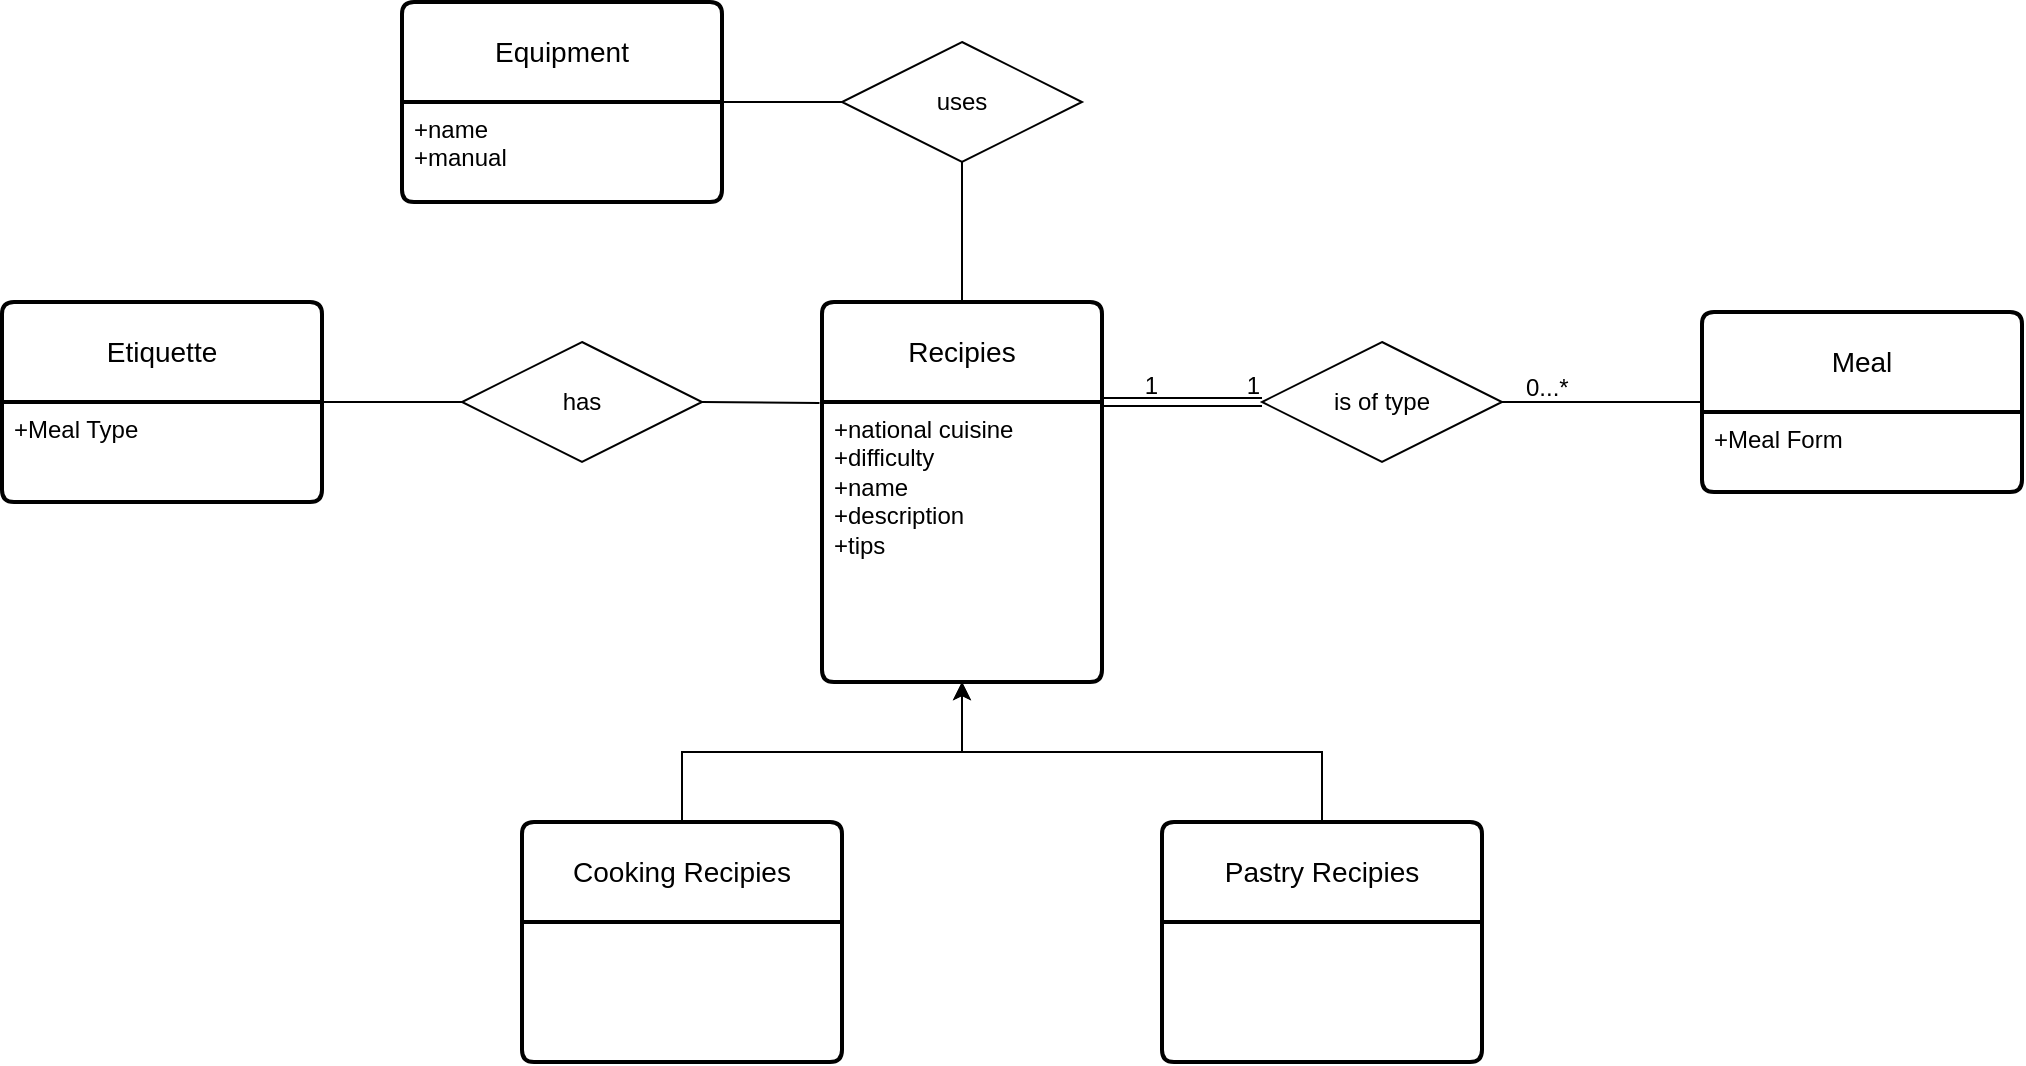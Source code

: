 <mxfile version="24.2.2" type="github">
  <diagram name="Page-1" id="VTxbm6ZFIvx-NwLl5isk">
    <mxGraphModel dx="2345" dy="1783" grid="1" gridSize="10" guides="1" tooltips="1" connect="1" arrows="1" fold="1" page="1" pageScale="1" pageWidth="827" pageHeight="1169" math="0" shadow="0">
      <root>
        <mxCell id="0" />
        <mxCell id="1" parent="0" />
        <mxCell id="XMQH14Z6CKcm3YTAraPi-1" value="Recipies" style="swimlane;childLayout=stackLayout;horizontal=1;startSize=50;horizontalStack=0;rounded=1;fontSize=14;fontStyle=0;strokeWidth=2;resizeParent=0;resizeLast=1;shadow=0;dashed=0;align=center;arcSize=4;whiteSpace=wrap;html=1;" parent="1" vertex="1">
          <mxGeometry x="180" y="-10" width="140" height="190" as="geometry" />
        </mxCell>
        <mxCell id="XMQH14Z6CKcm3YTAraPi-2" value="+national cuisine&lt;div&gt;+difficulty&lt;/div&gt;&lt;div&gt;+name&lt;/div&gt;&lt;div&gt;+description&lt;/div&gt;&lt;div&gt;+tips&lt;/div&gt;" style="align=left;strokeColor=none;fillColor=none;spacingLeft=4;fontSize=12;verticalAlign=top;resizable=0;rotatable=0;part=1;html=1;" parent="XMQH14Z6CKcm3YTAraPi-1" vertex="1">
          <mxGeometry y="50" width="140" height="140" as="geometry" />
        </mxCell>
        <mxCell id="XMQH14Z6CKcm3YTAraPi-14" style="edgeStyle=orthogonalEdgeStyle;rounded=0;orthogonalLoop=1;jettySize=auto;html=1;exitX=0.5;exitY=0;exitDx=0;exitDy=0;entryX=0.5;entryY=1;entryDx=0;entryDy=0;" parent="1" source="XMQH14Z6CKcm3YTAraPi-3" target="XMQH14Z6CKcm3YTAraPi-2" edge="1">
          <mxGeometry relative="1" as="geometry" />
        </mxCell>
        <mxCell id="XMQH14Z6CKcm3YTAraPi-3" value="Cooking Recipies" style="swimlane;childLayout=stackLayout;horizontal=1;startSize=50;horizontalStack=0;rounded=1;fontSize=14;fontStyle=0;strokeWidth=2;resizeParent=0;resizeLast=1;shadow=0;dashed=0;align=center;arcSize=4;whiteSpace=wrap;html=1;" parent="1" vertex="1">
          <mxGeometry x="30" y="250" width="160" height="120" as="geometry" />
        </mxCell>
        <mxCell id="XMQH14Z6CKcm3YTAraPi-15" style="edgeStyle=orthogonalEdgeStyle;rounded=0;orthogonalLoop=1;jettySize=auto;html=1;exitX=0.5;exitY=0;exitDx=0;exitDy=0;entryX=0.5;entryY=1;entryDx=0;entryDy=0;" parent="1" source="XMQH14Z6CKcm3YTAraPi-5" target="XMQH14Z6CKcm3YTAraPi-2" edge="1">
          <mxGeometry relative="1" as="geometry">
            <mxPoint x="260" y="180" as="targetPoint" />
          </mxGeometry>
        </mxCell>
        <mxCell id="XMQH14Z6CKcm3YTAraPi-5" value="Pastry Recipies" style="swimlane;childLayout=stackLayout;horizontal=1;startSize=50;horizontalStack=0;rounded=1;fontSize=14;fontStyle=0;strokeWidth=2;resizeParent=0;resizeLast=1;shadow=0;dashed=0;align=center;arcSize=4;whiteSpace=wrap;html=1;" parent="1" vertex="1">
          <mxGeometry x="350" y="250" width="160" height="120" as="geometry" />
        </mxCell>
        <mxCell id="XMQH14Z6CKcm3YTAraPi-17" value="Meal" style="swimlane;childLayout=stackLayout;horizontal=1;startSize=50;horizontalStack=0;rounded=1;fontSize=14;fontStyle=0;strokeWidth=2;resizeParent=0;resizeLast=1;shadow=0;dashed=0;align=center;arcSize=4;whiteSpace=wrap;html=1;" parent="1" vertex="1">
          <mxGeometry x="620" y="-5" width="160" height="90" as="geometry" />
        </mxCell>
        <mxCell id="XMQH14Z6CKcm3YTAraPi-18" value="+Meal Form" style="align=left;strokeColor=none;fillColor=none;spacingLeft=4;fontSize=12;verticalAlign=top;resizable=0;rotatable=0;part=1;html=1;" parent="XMQH14Z6CKcm3YTAraPi-17" vertex="1">
          <mxGeometry y="50" width="160" height="40" as="geometry" />
        </mxCell>
        <mxCell id="XMQH14Z6CKcm3YTAraPi-20" value="is of type" style="shape=rhombus;perimeter=rhombusPerimeter;whiteSpace=wrap;html=1;align=center;" parent="1" vertex="1">
          <mxGeometry x="400" y="10" width="120" height="60" as="geometry" />
        </mxCell>
        <mxCell id="XMQH14Z6CKcm3YTAraPi-22" value="" style="shape=link;html=1;rounded=0;exitX=1;exitY=0;exitDx=0;exitDy=0;entryX=0;entryY=0.5;entryDx=0;entryDy=0;" parent="1" edge="1" target="XMQH14Z6CKcm3YTAraPi-20" source="XMQH14Z6CKcm3YTAraPi-2">
          <mxGeometry relative="1" as="geometry">
            <mxPoint x="350" y="40" as="sourcePoint" />
            <mxPoint x="390" y="40" as="targetPoint" />
          </mxGeometry>
        </mxCell>
        <mxCell id="XMQH14Z6CKcm3YTAraPi-23" value="1" style="resizable=0;html=1;whiteSpace=wrap;align=right;verticalAlign=bottom;" parent="XMQH14Z6CKcm3YTAraPi-22" connectable="0" vertex="1">
          <mxGeometry x="1" relative="1" as="geometry" />
        </mxCell>
        <mxCell id="XMQH14Z6CKcm3YTAraPi-25" value="" style="endArrow=none;html=1;rounded=0;exitX=1;exitY=0.5;exitDx=0;exitDy=0;entryX=0;entryY=0.5;entryDx=0;entryDy=0;" parent="1" edge="1" target="XMQH14Z6CKcm3YTAraPi-17" source="XMQH14Z6CKcm3YTAraPi-20">
          <mxGeometry relative="1" as="geometry">
            <mxPoint x="530" y="40" as="sourcePoint" />
            <mxPoint x="610" y="40" as="targetPoint" />
          </mxGeometry>
        </mxCell>
        <mxCell id="XMQH14Z6CKcm3YTAraPi-26" value="0...*" style="resizable=0;html=1;whiteSpace=wrap;align=left;verticalAlign=bottom;" parent="XMQH14Z6CKcm3YTAraPi-25" connectable="0" vertex="1">
          <mxGeometry x="-1" relative="1" as="geometry">
            <mxPoint x="10" y="1" as="offset" />
          </mxGeometry>
        </mxCell>
        <mxCell id="XMQH14Z6CKcm3YTAraPi-28" value="1" style="resizable=0;html=1;whiteSpace=wrap;align=right;verticalAlign=bottom;" parent="1" connectable="0" vertex="1">
          <mxGeometry x="349.998" y="40.0" as="geometry" />
        </mxCell>
        <mxCell id="XMQH14Z6CKcm3YTAraPi-29" value="Etiquette" style="swimlane;childLayout=stackLayout;horizontal=1;startSize=50;horizontalStack=0;rounded=1;fontSize=14;fontStyle=0;strokeWidth=2;resizeParent=0;resizeLast=1;shadow=0;dashed=0;align=center;arcSize=4;whiteSpace=wrap;html=1;" parent="1" vertex="1">
          <mxGeometry x="-230" y="-10" width="160" height="100" as="geometry" />
        </mxCell>
        <mxCell id="XMQH14Z6CKcm3YTAraPi-30" value="+Meal Type" style="align=left;strokeColor=none;fillColor=none;spacingLeft=4;fontSize=12;verticalAlign=top;resizable=0;rotatable=0;part=1;html=1;" parent="XMQH14Z6CKcm3YTAraPi-29" vertex="1">
          <mxGeometry y="50" width="160" height="50" as="geometry" />
        </mxCell>
        <mxCell id="XMQH14Z6CKcm3YTAraPi-31" value="has" style="shape=rhombus;perimeter=rhombusPerimeter;whiteSpace=wrap;html=1;align=center;" parent="1" vertex="1">
          <mxGeometry y="10" width="120" height="60" as="geometry" />
        </mxCell>
        <mxCell id="XMQH14Z6CKcm3YTAraPi-34" value="" style="endArrow=none;html=1;rounded=0;entryX=-0.009;entryY=0.004;entryDx=0;entryDy=0;entryPerimeter=0;exitX=1;exitY=0.5;exitDx=0;exitDy=0;" parent="1" edge="1" target="XMQH14Z6CKcm3YTAraPi-2" source="XMQH14Z6CKcm3YTAraPi-31">
          <mxGeometry relative="1" as="geometry">
            <mxPoint x="130" y="40" as="sourcePoint" />
            <mxPoint x="180" y="40" as="targetPoint" />
          </mxGeometry>
        </mxCell>
        <mxCell id="XMQH14Z6CKcm3YTAraPi-35" value="" style="endArrow=none;html=1;rounded=0;exitX=1;exitY=0;exitDx=0;exitDy=0;entryX=0;entryY=0.5;entryDx=0;entryDy=0;" parent="1" source="XMQH14Z6CKcm3YTAraPi-30" target="XMQH14Z6CKcm3YTAraPi-31" edge="1">
          <mxGeometry relative="1" as="geometry">
            <mxPoint x="-160" y="39" as="sourcePoint" />
            <mxPoint y="39" as="targetPoint" />
          </mxGeometry>
        </mxCell>
        <mxCell id="XMQH14Z6CKcm3YTAraPi-40" value="Equipment" style="swimlane;childLayout=stackLayout;horizontal=1;startSize=50;horizontalStack=0;rounded=1;fontSize=14;fontStyle=0;strokeWidth=2;resizeParent=0;resizeLast=1;shadow=0;dashed=0;align=center;arcSize=4;whiteSpace=wrap;html=1;" parent="1" vertex="1">
          <mxGeometry x="-30" y="-160" width="160" height="100" as="geometry" />
        </mxCell>
        <mxCell id="XMQH14Z6CKcm3YTAraPi-41" value="+name&lt;div&gt;+manual&lt;/div&gt;" style="align=left;strokeColor=none;fillColor=none;spacingLeft=4;fontSize=12;verticalAlign=top;resizable=0;rotatable=0;part=1;html=1;" parent="XMQH14Z6CKcm3YTAraPi-40" vertex="1">
          <mxGeometry y="50" width="160" height="50" as="geometry" />
        </mxCell>
        <mxCell id="2Po9amwctSR_0ZPWqHq3-2" value="uses" style="shape=rhombus;perimeter=rhombusPerimeter;whiteSpace=wrap;html=1;align=center;" vertex="1" parent="1">
          <mxGeometry x="190" y="-140" width="120" height="60" as="geometry" />
        </mxCell>
        <mxCell id="2Po9amwctSR_0ZPWqHq3-4" value="" style="endArrow=none;html=1;rounded=0;exitX=1;exitY=0;exitDx=0;exitDy=0;entryX=0;entryY=0.5;entryDx=0;entryDy=0;" edge="1" parent="1" source="XMQH14Z6CKcm3YTAraPi-41" target="2Po9amwctSR_0ZPWqHq3-2">
          <mxGeometry relative="1" as="geometry">
            <mxPoint x="140" y="-110.11" as="sourcePoint" />
            <mxPoint x="180" y="-110" as="targetPoint" />
          </mxGeometry>
        </mxCell>
        <mxCell id="2Po9amwctSR_0ZPWqHq3-6" value="" style="endArrow=none;html=1;rounded=0;entryX=0.5;entryY=0;entryDx=0;entryDy=0;exitX=0.5;exitY=1;exitDx=0;exitDy=0;" edge="1" parent="1" source="2Po9amwctSR_0ZPWqHq3-2" target="XMQH14Z6CKcm3YTAraPi-1">
          <mxGeometry relative="1" as="geometry">
            <mxPoint x="250" y="-60" as="sourcePoint" />
            <mxPoint x="249.71" y="-30" as="targetPoint" />
          </mxGeometry>
        </mxCell>
      </root>
    </mxGraphModel>
  </diagram>
</mxfile>
